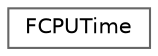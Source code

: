 digraph "Graphical Class Hierarchy"
{
 // INTERACTIVE_SVG=YES
 // LATEX_PDF_SIZE
  bgcolor="transparent";
  edge [fontname=Helvetica,fontsize=10,labelfontname=Helvetica,labelfontsize=10];
  node [fontname=Helvetica,fontsize=10,shape=box,height=0.2,width=0.4];
  rankdir="LR";
  Node0 [id="Node000000",label="FCPUTime",height=0.2,width=0.4,color="grey40", fillcolor="white", style="filled",URL="$d5/d78/structFCPUTime.html",tooltip="Contains CPU utilization data."];
}
